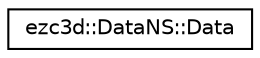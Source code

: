 digraph "Graphical Class Hierarchy"
{
  edge [fontname="Helvetica",fontsize="10",labelfontname="Helvetica",labelfontsize="10"];
  node [fontname="Helvetica",fontsize="10",shape=record];
  rankdir="LR";
  Node0 [label="ezc3d::DataNS::Data",height=0.2,width=0.4,color="black", fillcolor="white", style="filled",URL="$classezc3d_1_1DataNS_1_1Data.html",tooltip="Actual data of the C3D file. "];
}
